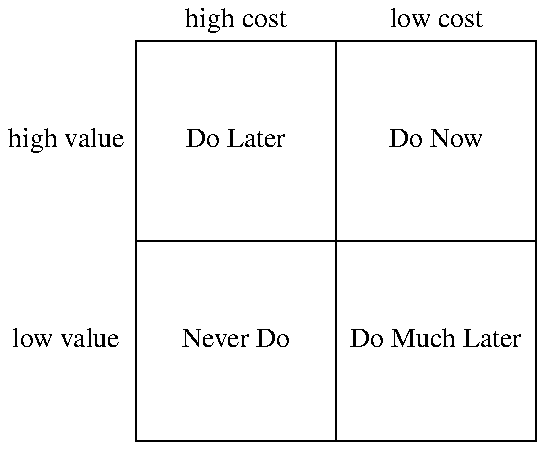 .PS
A: box wid 1 ht 1 "Do Later"
B: box same "Do Now"
C: box same "Never Do" at A.s - (0, 0.5)
D: box same "Do Much Later" at B.s - (0, 0.5)

box "high cost" invisible at A.n + (0, 0.1)
box "low cost" invisible at B.n + (0, 0.1)
box "high value" invisible at A.w - (0.35, 0)
box "low value" invisible at C.w - (0.35, 0)
.PE
